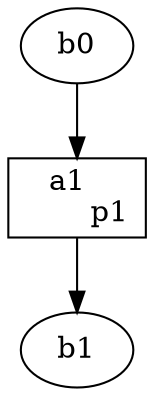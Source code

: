 digraph flow1 {
  a1 [shape=box, label="a1  \n       p1"];
  // a1 [shape=record, label="<f0> a1 | <f2> p1"];
  b0 -> a1 -> b1;
}

